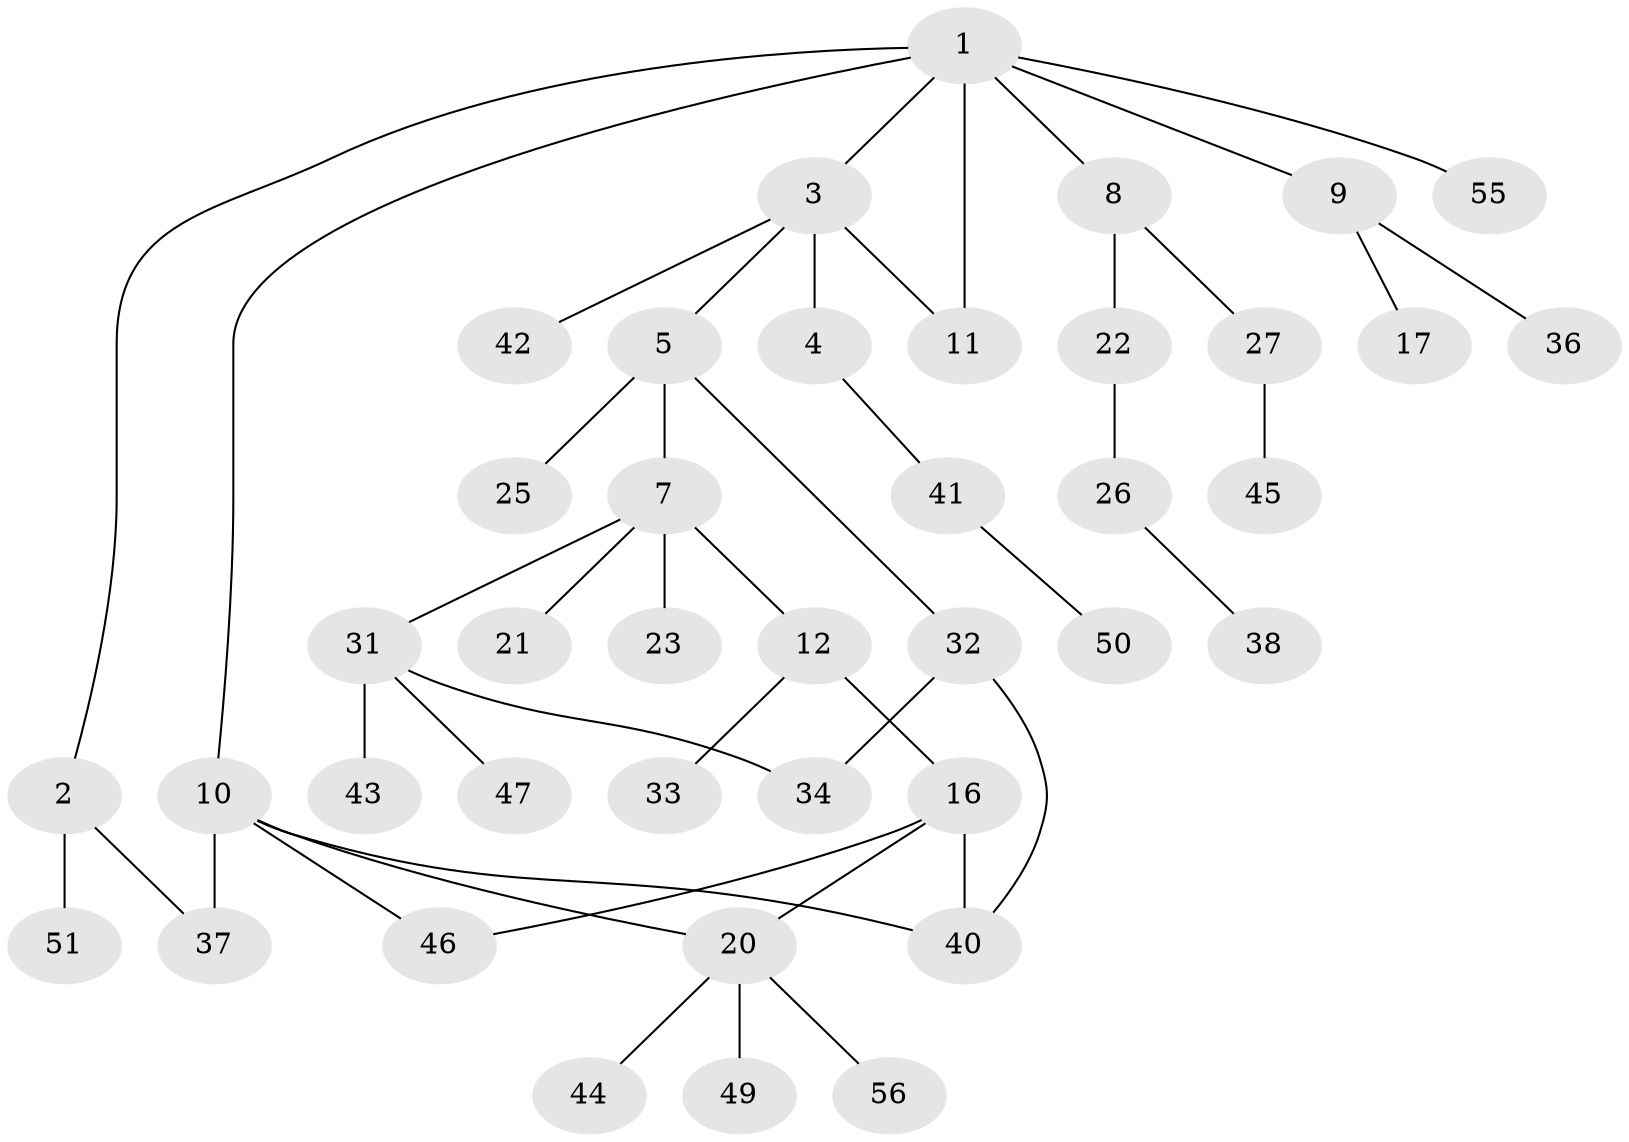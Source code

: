 // original degree distribution, {5: 0.05172413793103448, 3: 0.20689655172413793, 2: 0.27586206896551724, 4: 0.10344827586206896, 1: 0.3620689655172414}
// Generated by graph-tools (version 1.1) at 2025/10/02/27/25 16:10:51]
// undirected, 40 vertices, 46 edges
graph export_dot {
graph [start="1"]
  node [color=gray90,style=filled];
  1 [super="+6"];
  2 [super="+28"];
  3 [super="+14"];
  4;
  5;
  7 [super="+19"];
  8 [super="+15"];
  9;
  10 [super="+30"];
  11 [super="+18"];
  12 [super="+13"];
  16 [super="+39"];
  17;
  20 [super="+24"];
  21;
  22;
  23;
  25 [super="+53"];
  26 [super="+29"];
  27;
  31;
  32 [super="+35"];
  33;
  34 [super="+52"];
  36;
  37;
  38;
  40 [super="+48"];
  41 [super="+54"];
  42;
  43;
  44;
  45 [super="+58"];
  46 [super="+57"];
  47;
  49;
  50;
  51;
  55;
  56;
  1 -- 2;
  1 -- 3;
  1 -- 8;
  1 -- 9;
  1 -- 10;
  1 -- 11;
  1 -- 55;
  2 -- 37;
  2 -- 51;
  3 -- 4;
  3 -- 5;
  3 -- 11;
  3 -- 42;
  4 -- 41;
  5 -- 7;
  5 -- 25;
  5 -- 32;
  7 -- 12;
  7 -- 31;
  7 -- 23;
  7 -- 21;
  8 -- 22;
  8 -- 27;
  9 -- 17;
  9 -- 36;
  10 -- 46;
  10 -- 20;
  10 -- 37;
  10 -- 40;
  12 -- 16;
  12 -- 33;
  16 -- 20;
  16 -- 40;
  16 -- 46;
  20 -- 49;
  20 -- 56;
  20 -- 44;
  22 -- 26;
  26 -- 38;
  27 -- 45;
  31 -- 34;
  31 -- 43;
  31 -- 47;
  32 -- 40;
  32 -- 34;
  41 -- 50;
}
